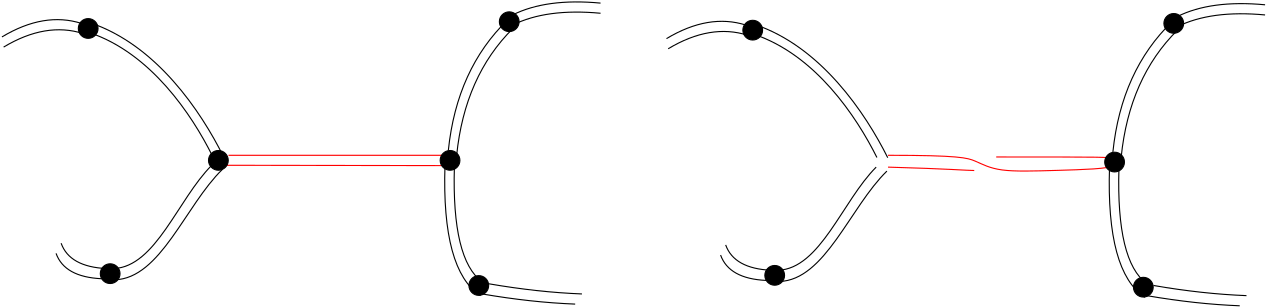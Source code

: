 <?xml version="1.0"?>
<!DOCTYPE ipe SYSTEM "ipe.dtd">
<ipe version="70218" creator="Ipe 7.2.30">
<info created="D:20240928105936" modified="D:20240928111025"/>
<ipestyle name="basic">
<symbol name="arrow/arc(spx)">
<path stroke="sym-stroke" fill="sym-stroke" pen="sym-pen">
0 0 m
-1 0.333 l
-1 -0.333 l
h
</path>
</symbol>
<symbol name="arrow/farc(spx)">
<path stroke="sym-stroke" fill="white" pen="sym-pen">
0 0 m
-1 0.333 l
-1 -0.333 l
h
</path>
</symbol>
<symbol name="arrow/ptarc(spx)">
<path stroke="sym-stroke" fill="sym-stroke" pen="sym-pen">
0 0 m
-1 0.333 l
-0.8 0 l
-1 -0.333 l
h
</path>
</symbol>
<symbol name="arrow/fptarc(spx)">
<path stroke="sym-stroke" fill="white" pen="sym-pen">
0 0 m
-1 0.333 l
-0.8 0 l
-1 -0.333 l
h
</path>
</symbol>
<symbol name="mark/circle(sx)" transformations="translations">
<path fill="sym-stroke">
0.6 0 0 0.6 0 0 e
0.4 0 0 0.4 0 0 e
</path>
</symbol>
<symbol name="mark/disk(sx)" transformations="translations">
<path fill="sym-stroke">
0.6 0 0 0.6 0 0 e
</path>
</symbol>
<symbol name="mark/fdisk(sfx)" transformations="translations">
<group>
<path fill="sym-fill">
0.5 0 0 0.5 0 0 e
</path>
<path fill="sym-stroke" fillrule="eofill">
0.6 0 0 0.6 0 0 e
0.4 0 0 0.4 0 0 e
</path>
</group>
</symbol>
<symbol name="mark/box(sx)" transformations="translations">
<path fill="sym-stroke" fillrule="eofill">
-0.6 -0.6 m
0.6 -0.6 l
0.6 0.6 l
-0.6 0.6 l
h
-0.4 -0.4 m
0.4 -0.4 l
0.4 0.4 l
-0.4 0.4 l
h
</path>
</symbol>
<symbol name="mark/square(sx)" transformations="translations">
<path fill="sym-stroke">
-0.6 -0.6 m
0.6 -0.6 l
0.6 0.6 l
-0.6 0.6 l
h
</path>
</symbol>
<symbol name="mark/fsquare(sfx)" transformations="translations">
<group>
<path fill="sym-fill">
-0.5 -0.5 m
0.5 -0.5 l
0.5 0.5 l
-0.5 0.5 l
h
</path>
<path fill="sym-stroke" fillrule="eofill">
-0.6 -0.6 m
0.6 -0.6 l
0.6 0.6 l
-0.6 0.6 l
h
-0.4 -0.4 m
0.4 -0.4 l
0.4 0.4 l
-0.4 0.4 l
h
</path>
</group>
</symbol>
<symbol name="mark/cross(sx)" transformations="translations">
<group>
<path fill="sym-stroke">
-0.43 -0.57 m
0.57 0.43 l
0.43 0.57 l
-0.57 -0.43 l
h
</path>
<path fill="sym-stroke">
-0.43 0.57 m
0.57 -0.43 l
0.43 -0.57 l
-0.57 0.43 l
h
</path>
</group>
</symbol>
<symbol name="arrow/fnormal(spx)">
<path stroke="sym-stroke" fill="white" pen="sym-pen">
0 0 m
-1 0.333 l
-1 -0.333 l
h
</path>
</symbol>
<symbol name="arrow/pointed(spx)">
<path stroke="sym-stroke" fill="sym-stroke" pen="sym-pen">
0 0 m
-1 0.333 l
-0.8 0 l
-1 -0.333 l
h
</path>
</symbol>
<symbol name="arrow/fpointed(spx)">
<path stroke="sym-stroke" fill="white" pen="sym-pen">
0 0 m
-1 0.333 l
-0.8 0 l
-1 -0.333 l
h
</path>
</symbol>
<symbol name="arrow/linear(spx)">
<path stroke="sym-stroke" pen="sym-pen">
-1 0.333 m
0 0 l
-1 -0.333 l
</path>
</symbol>
<symbol name="arrow/fdouble(spx)">
<path stroke="sym-stroke" fill="white" pen="sym-pen">
0 0 m
-1 0.333 l
-1 -0.333 l
h
-1 0 m
-2 0.333 l
-2 -0.333 l
h
</path>
</symbol>
<symbol name="arrow/double(spx)">
<path stroke="sym-stroke" fill="sym-stroke" pen="sym-pen">
0 0 m
-1 0.333 l
-1 -0.333 l
h
-1 0 m
-2 0.333 l
-2 -0.333 l
h
</path>
</symbol>
<symbol name="arrow/mid-normal(spx)">
<path stroke="sym-stroke" fill="sym-stroke" pen="sym-pen">
0.5 0 m
-0.5 0.333 l
-0.5 -0.333 l
h
</path>
</symbol>
<symbol name="arrow/mid-fnormal(spx)">
<path stroke="sym-stroke" fill="white" pen="sym-pen">
0.5 0 m
-0.5 0.333 l
-0.5 -0.333 l
h
</path>
</symbol>
<symbol name="arrow/mid-pointed(spx)">
<path stroke="sym-stroke" fill="sym-stroke" pen="sym-pen">
0.5 0 m
-0.5 0.333 l
-0.3 0 l
-0.5 -0.333 l
h
</path>
</symbol>
<symbol name="arrow/mid-fpointed(spx)">
<path stroke="sym-stroke" fill="white" pen="sym-pen">
0.5 0 m
-0.5 0.333 l
-0.3 0 l
-0.5 -0.333 l
h
</path>
</symbol>
<symbol name="arrow/mid-double(spx)">
<path stroke="sym-stroke" fill="sym-stroke" pen="sym-pen">
1 0 m
0 0.333 l
0 -0.333 l
h
0 0 m
-1 0.333 l
-1 -0.333 l
h
</path>
</symbol>
<symbol name="arrow/mid-fdouble(spx)">
<path stroke="sym-stroke" fill="white" pen="sym-pen">
1 0 m
0 0.333 l
0 -0.333 l
h
0 0 m
-1 0.333 l
-1 -0.333 l
h
</path>
</symbol>
<anglesize name="22.5 deg" value="22.5"/>
<anglesize name="30 deg" value="30"/>
<anglesize name="45 deg" value="45"/>
<anglesize name="60 deg" value="60"/>
<anglesize name="90 deg" value="90"/>
<arrowsize name="large" value="10"/>
<arrowsize name="small" value="5"/>
<arrowsize name="tiny" value="3"/>
<color name="blue" value="0 0 1"/>
<color name="brown" value="0.647 0.165 0.165"/>
<color name="darkblue" value="0 0 0.545"/>
<color name="darkcyan" value="0 0.545 0.545"/>
<color name="darkgray" value="0.663"/>
<color name="darkgreen" value="0 0.392 0"/>
<color name="darkmagenta" value="0.545 0 0.545"/>
<color name="darkorange" value="1 0.549 0"/>
<color name="darkred" value="0.545 0 0"/>
<color name="gold" value="1 0.843 0"/>
<color name="gray" value="0.745"/>
<color name="green" value="0 1 0"/>
<color name="lightblue" value="0.678 0.847 0.902"/>
<color name="lightcyan" value="0.878 1 1"/>
<color name="lightgray" value="0.827"/>
<color name="lightgreen" value="0.565 0.933 0.565"/>
<color name="lightyellow" value="1 1 0.878"/>
<color name="navy" value="0 0 0.502"/>
<color name="orange" value="1 0.647 0"/>
<color name="pink" value="1 0.753 0.796"/>
<color name="purple" value="0.627 0.125 0.941"/>
<color name="red" value="1 0 0"/>
<color name="seagreen" value="0.18 0.545 0.341"/>
<color name="turquoise" value="0.251 0.878 0.816"/>
<color name="violet" value="0.933 0.51 0.933"/>
<color name="yellow" value="1 1 0"/>
<dashstyle name="dash dot dotted" value="[4 2 1 2 1 2] 0"/>
<dashstyle name="dash dotted" value="[4 2 1 2] 0"/>
<dashstyle name="dashed" value="[4] 0"/>
<dashstyle name="dotted" value="[1 3] 0"/>
<gridsize name="10 pts (~3.5 mm)" value="10"/>
<gridsize name="14 pts (~5 mm)" value="14"/>
<gridsize name="16 pts (~6 mm)" value="16"/>
<gridsize name="20 pts (~7 mm)" value="20"/>
<gridsize name="28 pts (~10 mm)" value="28"/>
<gridsize name="32 pts (~12 mm)" value="32"/>
<gridsize name="4 pts" value="4"/>
<gridsize name="56 pts (~20 mm)" value="56"/>
<gridsize name="8 pts (~3 mm)" value="8"/>
<opacity name="10%" value="0.1"/>
<opacity name="30%" value="0.3"/>
<opacity name="50%" value="0.5"/>
<opacity name="75%" value="0.75"/>
<pen name="fat" value="1.2"/>
<pen name="heavier" value="0.8"/>
<pen name="ultrafat" value="2"/>
<symbolsize name="large" value="5"/>
<symbolsize name="small" value="2"/>
<symbolsize name="tiny" value="1.1"/>
<textsize name="Huge" value="\Huge"/>
<textsize name="LARGE" value="\LARGE"/>
<textsize name="Large" value="\Large"/>
<textsize name="footnote" value="\footnotesize"/>
<textsize name="huge" value="\huge"/>
<textsize name="large" value="\large"/>
<textsize name="script" value="\scriptsize"/>
<textsize name="small" value="\small"/>
<textsize name="tiny" value="\tiny"/>
<textstyle name="center" begin="\begin{center}" end="\end{center}"/>
<textstyle name="item" begin="\begin{itemize}\item{}" end="\end{itemize}"/>
<textstyle name="itemize" begin="\begin{itemize}" end="\end{itemize}"/>
<tiling name="falling" angle="-60" step="4" width="1"/>
<tiling name="rising" angle="30" step="4" width="1"/>
</ipestyle>
<page>
<layer name="alpha"/>
<view layers="alpha" active="alpha"/>
<path layer="alpha" stroke="black">
96 784 m
120 776
136 752
144 736 c
</path>
<path matrix="0.922921 0 0 0.924196 7.20339 55.8623" stroke="black">
96 784 m
120 776
136 752
144 736 c
</path>
<path matrix="1 0 0 1 -59.6566 49.9163" stroke="black" fill="black">
3.54953 0 0 3.54953 155.055 731.992 e
</path>
<path stroke="red">
145.924 736.253 m
223.842 736.253 l
</path>
<path matrix="0.999999 -0.00149514 0.00149514 0.999999 -2.31803 -3.37504" stroke="red">
145.924 736.253 m
223.842 736.253 l
</path>
<path matrix="1 0 0 1 70.6133 2.43481" stroke="black" fill="black">
3.54953 0 0 3.54953 155.055 731.992 e
</path>
<path stroke="black">
139.836 732.601 m
127.662 720.426
119.748 696.076
104.529 695.467 c
</path>
<path matrix="1.08417 -0.0126179 0.0126391 1.08235 -17.1614 -59.9909" stroke="black">
139.836 732.601 m
127.662 720.426
119.748 696.076
104.529 695.467 c
</path>
<path matrix="1 0 0 1 -51.7433 -38.3512" stroke="black" fill="black">
3.54953 0 0 3.54953 155.055 731.992 e
</path>
<path stroke="black">
92.9634 783.735 m
79.5711 787.996
64.3526 778.865 c
</path>
<path matrix="1 0 0 1 0.608785 -3.65283" stroke="black">
92.9634 783.735 m
79.5711 787.996
64.3526 778.865 c
</path>
<path stroke="black" cap="1">
97.8333 783.735 m
97.8333 783.735 l
</path>
<path stroke="black">
102.095 695.467 m
88.7022 696.076
85.6585 704.599 c
</path>
<path matrix="1 0 0 1 -1.8262 -3.65258" stroke="black">
102.095 695.467 m
88.7022 696.076
85.6585 704.599 c
</path>
<path matrix="1 0 0 1 -1.82622 1.21748" stroke="black">
226.886 736.862 m
229.93 766.081
248.192 783.735 c
</path>
<path matrix="0.950666 0 0 0.974359 12.353 18.2692" stroke="black">
226.886 736.862 m
229.93 766.081
248.192 783.735 c
</path>
<path matrix="1 0 0 1 91.9196 52.3512" stroke="black" fill="black">
3.54953 0 0 3.54953 155.055 731.992 e
</path>
<path matrix="1 0 0 1 -1.21748 1.21748" stroke="black">
225.06 731.383 m
223.842 693.641
237.843 684.51 c
</path>
<path matrix="0.782623 0 0 0.881579 51.0925 87.22" stroke="black">
225.06 731.383 m
223.842 693.641
237.843 684.51 c
</path>
<path matrix="1 0 0 1 80.9626 -42.6117" stroke="black" fill="black">
3.54953 0 0 3.54953 155.055 731.992 e
</path>
<path stroke="black">
239.67 689.989 m
257.323 686.945
273.15 686.336 c
</path>
<path matrix="1 0 0 1 -2.43493 -3.6529" stroke="black">
239.67 689.989 m
257.323 686.945
273.15 686.336 c
</path>
<path stroke="black">
248.192 786.778 m
260.367 792.866
279.847 791.04 c
</path>
<path matrix="1 0 0 1 -0.00045528 -3.6528" stroke="black">
248.192 786.778 m
260.367 792.866
279.847 791.04 c
</path>
<path matrix="1 0 0 1 239.234 -0.608415" stroke="black">
96 784 m
120 776
136 752
144 736 c
</path>
<path matrix="0.922921 0 0 0.924196 246.438 55.2539" stroke="black">
96 784 m
120 776
136 752
144 736 c
</path>
<path matrix="1 0 0 1 179.578 49.3079" stroke="black" fill="black">
3.54953 0 0 3.54953 155.055 731.992 e
</path>
<path matrix="1 0 0 1 239.234 -0.608415" stroke="black">
139.836 732.601 m
127.662 720.426
119.748 696.076
104.529 695.467 c
</path>
<path matrix="1.08417 -0.0126179 0.0126391 1.08235 222.073 -60.5993" stroke="black">
139.836 732.601 m
127.662 720.426
119.748 696.076
104.529 695.467 c
</path>
<path matrix="1 0 0 1 187.491 -38.9596" stroke="black" fill="black">
3.54953 0 0 3.54953 155.055 731.992 e
</path>
<path matrix="1 0 0 1 239.234 -0.608415" stroke="black">
92.9634 783.735 m
79.5711 787.996
64.3526 778.865 c
</path>
<path matrix="1 0 0 1 239.843 -4.26124" stroke="black">
92.9634 783.735 m
79.5711 787.996
64.3526 778.865 c
</path>
<path matrix="1 0 0 1 239.234 -0.608415" stroke="black" cap="1">
97.8333 783.735 m
97.8333 783.735 l
</path>
<path matrix="1 0 0 1 239.234 -0.608415" stroke="black">
102.095 695.467 m
88.7022 696.076
85.6585 704.599 c
</path>
<path matrix="1 0 0 1 237.408 -4.26099" stroke="black">
102.095 695.467 m
88.7022 696.076
85.6585 704.599 c
</path>
<path matrix="1 0 0 1 237.408 0.609065" stroke="black">
226.886 736.862 m
229.93 766.081
248.192 783.735 c
</path>
<path matrix="0.950666 0 0 0.974359 251.587 17.6608" stroke="black">
226.886 736.862 m
229.93 766.081
248.192 783.735 c
</path>
<path matrix="1 0 0 1 331.154 51.7428" stroke="black" fill="black">
3.54953 0 0 3.54953 155.055 731.992 e
</path>
<path matrix="1 0 0 1 238.017 0.609065" stroke="black">
225.06 731.383 m
223.842 693.641
237.843 684.51 c
</path>
<path matrix="0.782623 0 0 0.881579 290.327 86.6116" stroke="black">
225.06 731.383 m
223.842 693.641
237.843 684.51 c
</path>
<path matrix="1 0 0 1 320.197 -43.2201" stroke="black" fill="black">
3.54953 0 0 3.54953 155.055 731.992 e
</path>
<path matrix="1 0 0 1 239.234 -0.608415" stroke="black">
239.67 689.989 m
257.323 686.945
273.15 686.336 c
</path>
<path matrix="1 0 0 1 236.799 -4.26131" stroke="black">
239.67 689.989 m
257.323 686.945
273.15 686.336 c
</path>
<path matrix="1 0 0 1 239.234 -0.608415" stroke="black">
248.192 786.778 m
260.367 792.866
279.847 791.04 c
</path>
<path matrix="1 0 0 1 239.234 -4.26121" stroke="black">
248.192 786.778 m
260.367 792.866
279.847 791.04 c
</path>
<path stroke="red">
383.332 731.992 m
405.247 731.383
411.943 730.774
414.378 730.774 c
</path>
<path matrix="1 0 -0.2 1 147.129 0" stroke="red">
422.292 735.644 m
463.077 735.644
463.077 735.644
463.077 735.036 c
</path>
<path stroke="red">
383.332 736.253 m
408.899 736.253
414.987 734.427
422.292 730.166
442.38 730.774
463.686 731.383
464.295 732.601 c
</path>
<path matrix="1 0 0 1 -12.7837 2.43465" stroke="black" fill="black">
3.54953 0 0 3.54953 155.055 731.992 e
</path>
<path matrix="1 0 0 1 309.848 1.82605" stroke="black" fill="black">
3.54953 0 0 3.54953 155.055 731.992 e
</path>
</page>
</ipe>
